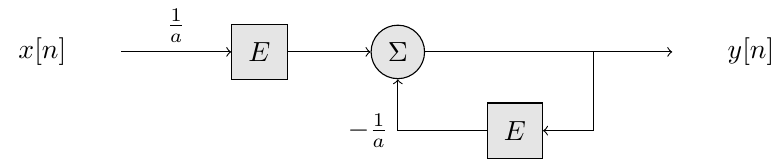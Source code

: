 \documentclass{standalone}
\usepackage{tikz}
\usetikzlibrary{calc}
\usetikzlibrary{positioning}
\usetikzlibrary{shapes,arrows,decorations.pathreplacing,decorations.markings}
\tikzstyle{block} = [draw, fill=gray!20, rectangle]
\tikzstyle{sum} = [draw, fill=gray!20, circle, node distance=1cm]
\tikzstyle{input} = [coordinate]
\tikzstyle{output} = [coordinate]
\tikzstyle{pinstyle} = [pin edge={to-,thin,black}]
\usepackage{pgfplots}
 \pgfplotsset{compat=1.13}
 \usepackage{transparent}

\begin{document}
  \tikzstyle{block} = [draw, fill=gray!20, rectangle, 
      minimum height=2em, minimum width=2em]
  \begin{tikzpicture}[auto]
    \node [input, name=input] at (0,0) {};
    \node [left of=input] {$x[n]$};
    \node[block, right of=input, node distance=5em] (block1) {$E$};
    \node [sum, right of=block1, node distance=5em] (sum) {$\Sigma$};
    \node[block] at (5,-1) (block2) {$E$};
    \node [shape=coordinate, name=conn] at (6,0) {};
    \node[shape=coordinate] at (7,0) (output) {};
    \node [right of=output] {$y[n]$};
    
    \draw [->] (input) -- node {$\frac{1}{a}$} (block1);
    \draw [->] (block1) -- (sum);
    \draw (sum) -- (conn);
    \draw [->] (conn) -- (output);
    \draw [->] (conn) |- (block2);
    \draw [->] (block2) -| node {$-\frac{1}{a}$} (sum);
  \end{tikzpicture}
\end{document}
